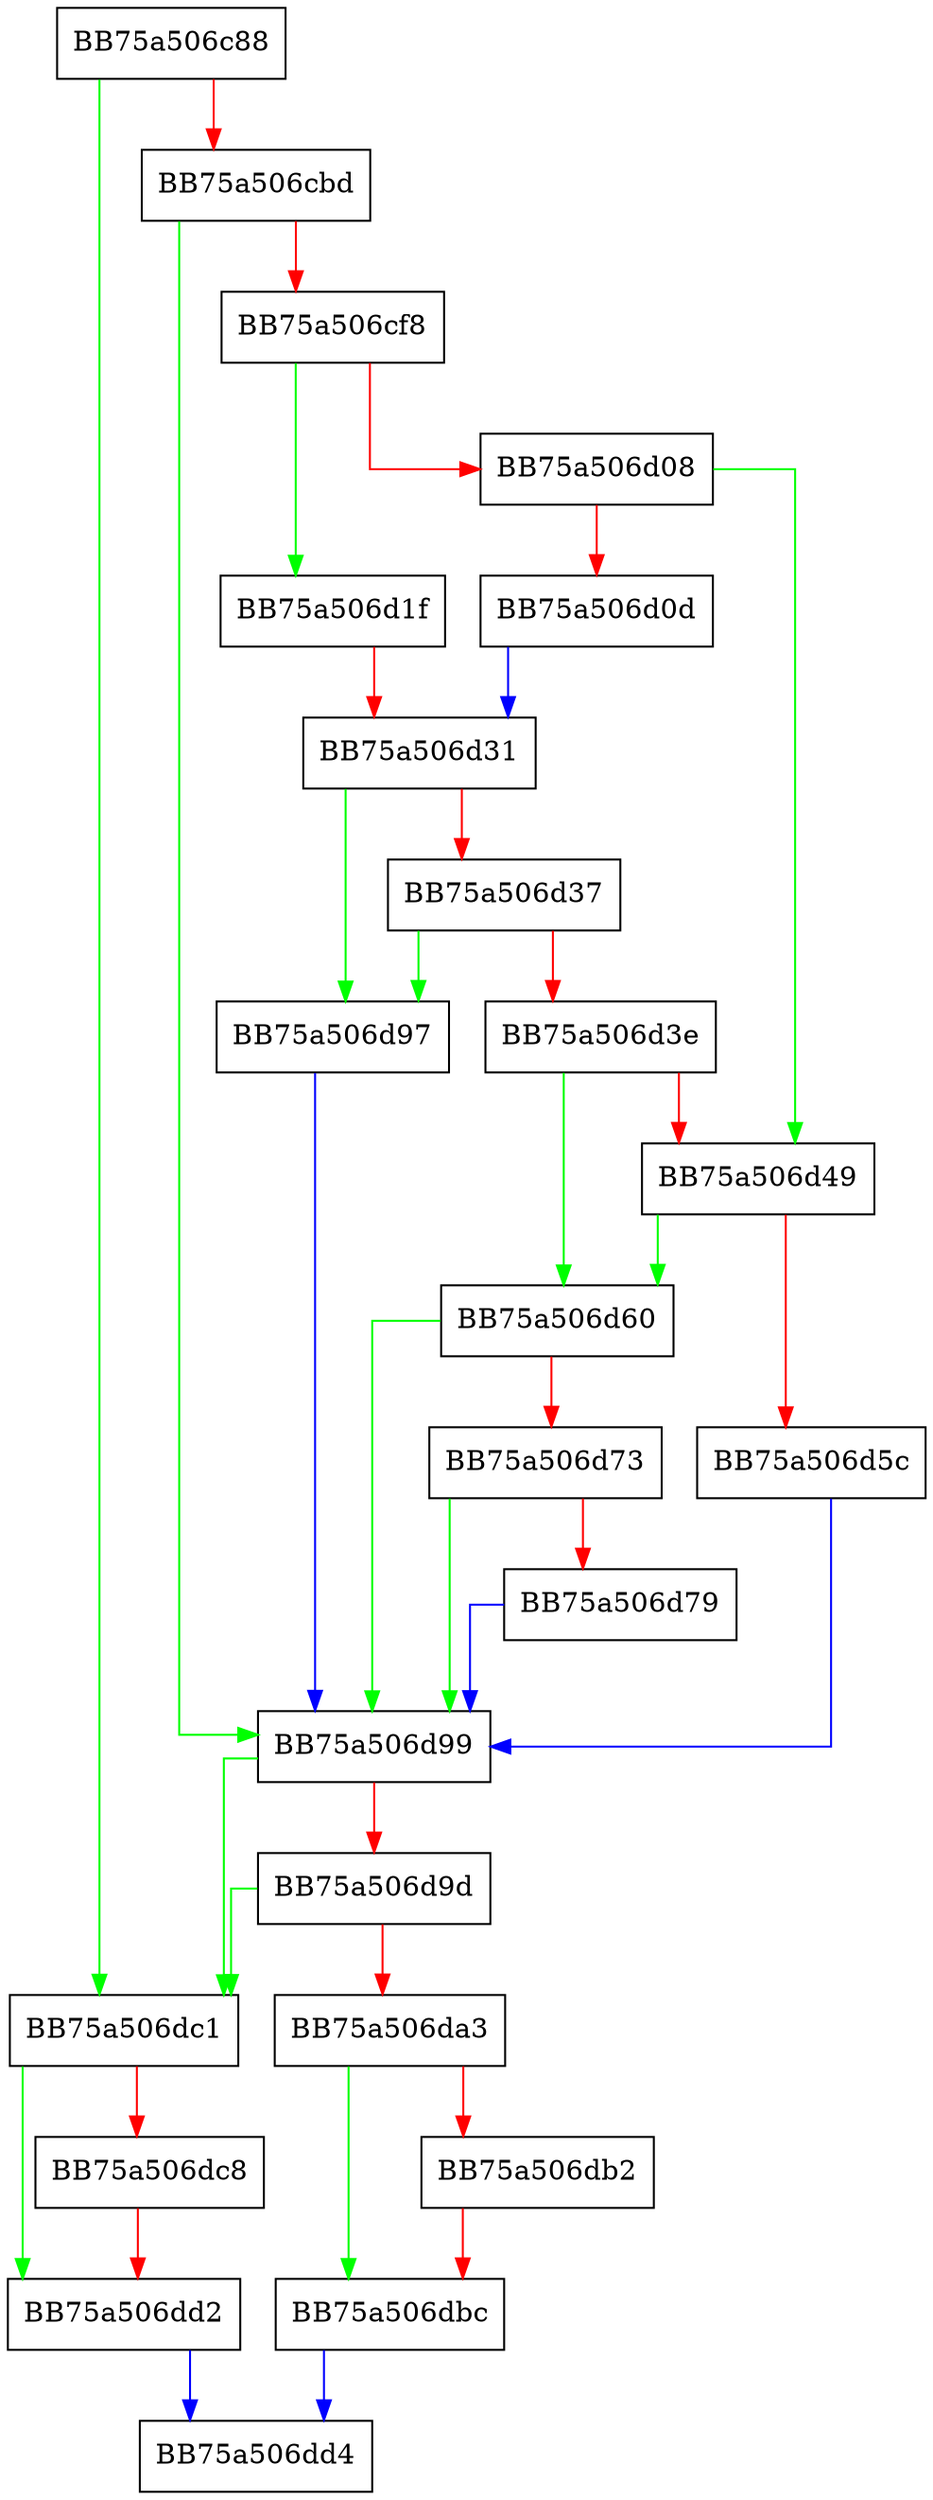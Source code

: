 digraph InitShouldHashIds {
  node [shape="box"];
  graph [splines=ortho];
  BB75a506c88 -> BB75a506dc1 [color="green"];
  BB75a506c88 -> BB75a506cbd [color="red"];
  BB75a506cbd -> BB75a506d99 [color="green"];
  BB75a506cbd -> BB75a506cf8 [color="red"];
  BB75a506cf8 -> BB75a506d1f [color="green"];
  BB75a506cf8 -> BB75a506d08 [color="red"];
  BB75a506d08 -> BB75a506d49 [color="green"];
  BB75a506d08 -> BB75a506d0d [color="red"];
  BB75a506d0d -> BB75a506d31 [color="blue"];
  BB75a506d1f -> BB75a506d31 [color="red"];
  BB75a506d31 -> BB75a506d97 [color="green"];
  BB75a506d31 -> BB75a506d37 [color="red"];
  BB75a506d37 -> BB75a506d97 [color="green"];
  BB75a506d37 -> BB75a506d3e [color="red"];
  BB75a506d3e -> BB75a506d60 [color="green"];
  BB75a506d3e -> BB75a506d49 [color="red"];
  BB75a506d49 -> BB75a506d60 [color="green"];
  BB75a506d49 -> BB75a506d5c [color="red"];
  BB75a506d5c -> BB75a506d99 [color="blue"];
  BB75a506d60 -> BB75a506d99 [color="green"];
  BB75a506d60 -> BB75a506d73 [color="red"];
  BB75a506d73 -> BB75a506d99 [color="green"];
  BB75a506d73 -> BB75a506d79 [color="red"];
  BB75a506d79 -> BB75a506d99 [color="blue"];
  BB75a506d97 -> BB75a506d99 [color="blue"];
  BB75a506d99 -> BB75a506dc1 [color="green"];
  BB75a506d99 -> BB75a506d9d [color="red"];
  BB75a506d9d -> BB75a506dc1 [color="green"];
  BB75a506d9d -> BB75a506da3 [color="red"];
  BB75a506da3 -> BB75a506dbc [color="green"];
  BB75a506da3 -> BB75a506db2 [color="red"];
  BB75a506db2 -> BB75a506dbc [color="red"];
  BB75a506dbc -> BB75a506dd4 [color="blue"];
  BB75a506dc1 -> BB75a506dd2 [color="green"];
  BB75a506dc1 -> BB75a506dc8 [color="red"];
  BB75a506dc8 -> BB75a506dd2 [color="red"];
  BB75a506dd2 -> BB75a506dd4 [color="blue"];
}